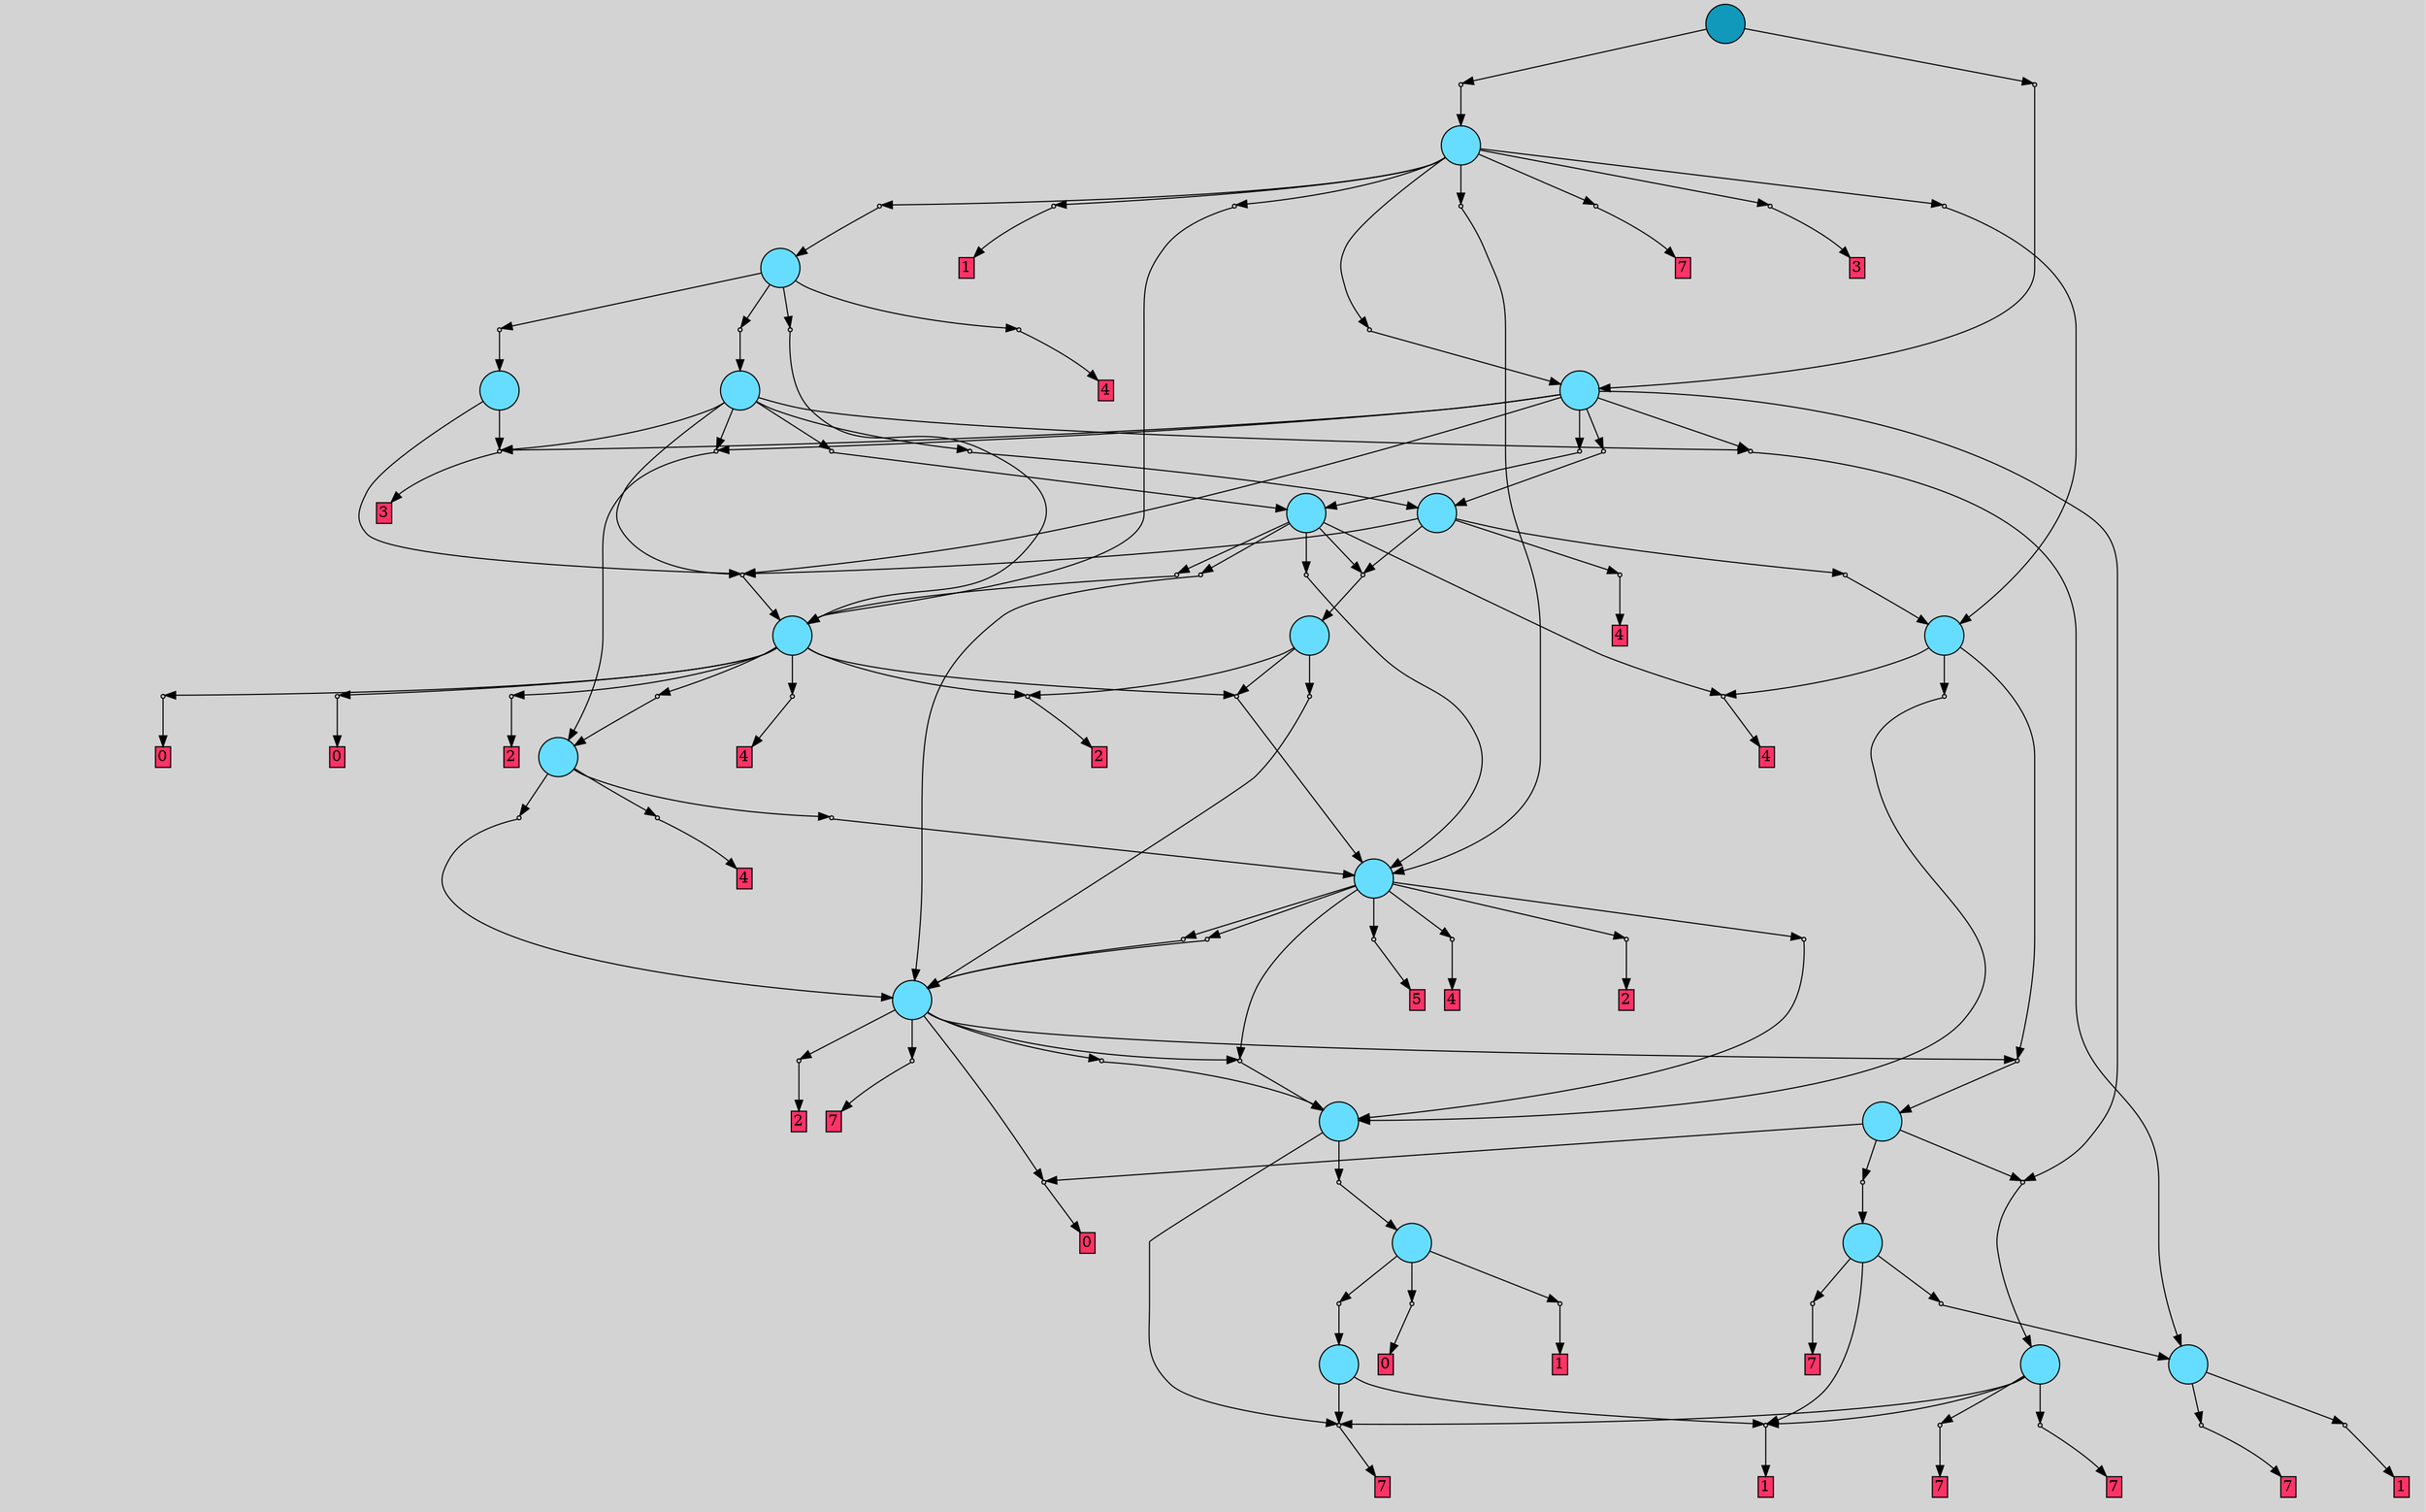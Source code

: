 // File exported with GEGELATI v1.3.1
// On the 2024-07-18 13:50:30
// With the File::TPGGraphDotExporter
digraph{
	graph[pad = "0.212, 0.055" bgcolor = lightgray]
	node[shape=circle style = filled label = ""]
		T0 [fillcolor="#66ddff"]
		T1 [fillcolor="#66ddff"]
		T2 [fillcolor="#66ddff"]
		T3 [fillcolor="#66ddff"]
		T4 [fillcolor="#66ddff"]
		T5 [fillcolor="#66ddff"]
		T6 [fillcolor="#66ddff"]
		T7 [fillcolor="#66ddff"]
		T8 [fillcolor="#66ddff"]
		T9 [fillcolor="#66ddff"]
		T10 [fillcolor="#66ddff"]
		T11 [fillcolor="#66ddff"]
		T12 [fillcolor="#66ddff"]
		T13 [fillcolor="#66ddff"]
		T14 [fillcolor="#66ddff"]
		T15 [fillcolor="#66ddff"]
		T16 [fillcolor="#66ddff"]
		T17 [fillcolor="#66ddff"]
		T18 [fillcolor="#66ddff"]
		T19 [fillcolor="#66ddff"]
		T20 [fillcolor="#1199bb"]
		P0 [fillcolor="#cccccc" shape=point] //
		I0 [shape=box style=invis label="7|0&2|7#0|7&#92;n"]
		P0 -> I0[style=invis]
		A0 [fillcolor="#ff3366" shape=box margin=0.03 width=0 height=0 label="7"]
		T0 -> P0 -> A0
		P1 [fillcolor="#cccccc" shape=point] //
		I1 [shape=box style=invis label=""]
		P1 -> I1[style=invis]
		A1 [fillcolor="#ff3366" shape=box margin=0.03 width=0 height=0 label="1"]
		T0 -> P1 -> A1
		P2 [fillcolor="#cccccc" shape=point] //
		I2 [shape=box style=invis label="2|0&1|1#2|0&#92;n"]
		P2 -> I2[style=invis]
		A2 [fillcolor="#ff3366" shape=box margin=0.03 width=0 height=0 label="1"]
		T1 -> P2 -> A2
		P3 [fillcolor="#cccccc" shape=point] //
		I3 [shape=box style=invis label="2|0&2|1#3|5&#92;n"]
		P3 -> I3[style=invis]
		A3 [fillcolor="#ff3366" shape=box margin=0.03 width=0 height=0 label="7"]
		T1 -> P3 -> A3
		T2 -> P3
		P4 [fillcolor="#cccccc" shape=point] //
		I4 [shape=box style=invis label="0|0&3|3#2|0&#92;n"]
		P4 -> I4[style=invis]
		A4 [fillcolor="#ff3366" shape=box margin=0.03 width=0 height=0 label="7"]
		T2 -> P4 -> A4
		P5 [fillcolor="#cccccc" shape=point] //
		I5 [shape=box style=invis label="8|1&2|0#4|4&#92;n1|0&2|4#0|1&#92;n"]
		P5 -> I5[style=invis]
		A5 [fillcolor="#ff3366" shape=box margin=0.03 width=0 height=0 label="7"]
		T2 -> P5 -> A5
		T2 -> P2
		P6 [fillcolor="#cccccc" shape=point] //
		I6 [shape=box style=invis label="2|0&3|1#2|0&#92;n"]
		P6 -> I6[style=invis]
		T3 -> P6 -> T0
		P7 [fillcolor="#cccccc" shape=point] //
		I7 [shape=box style=invis label="3|0&1|5#1|6&#92;n"]
		P7 -> I7[style=invis]
		A6 [fillcolor="#ff3366" shape=box margin=0.03 width=0 height=0 label="7"]
		T3 -> P7 -> A6
		T3 -> P2
		P8 [fillcolor="#cccccc" shape=point] //
		I8 [shape=box style=invis label="2|0&2|1#3|5&#92;n"]
		P8 -> I8[style=invis]
		T4 -> P8 -> T1
		P9 [fillcolor="#cccccc" shape=point] //
		I9 [shape=box style=invis label=""]
		P9 -> I9[style=invis]
		A7 [fillcolor="#ff3366" shape=box margin=0.03 width=0 height=0 label="1"]
		T4 -> P9 -> A7
		P10 [fillcolor="#cccccc" shape=point] //
		I10 [shape=box style=invis label="4|0&1|0#4|0&#92;n"]
		P10 -> I10[style=invis]
		A8 [fillcolor="#ff3366" shape=box margin=0.03 width=0 height=0 label="0"]
		T4 -> P10 -> A8
		P11 [fillcolor="#cccccc" shape=point] //
		I11 [shape=box style=invis label="4|0&4|3#0|0&#92;n"]
		P11 -> I11[style=invis]
		T5 -> P11 -> T4
		T5 -> P3
		P12 [fillcolor="#cccccc" shape=point] //
		I12 [shape=box style=invis label=""]
		P12 -> I12[style=invis]
		T6 -> P12 -> T3
		P13 [fillcolor="#cccccc" shape=point] //
		I13 [shape=box style=invis label="2|0&2|1#3|5&#92;n"]
		P13 -> I13[style=invis]
		T6 -> P13 -> T2
		P14 [fillcolor="#cccccc" shape=point] //
		I14 [shape=box style=invis label="4|0&1|0#4|0&#92;n"]
		P14 -> I14[style=invis]
		A9 [fillcolor="#ff3366" shape=box margin=0.03 width=0 height=0 label="0"]
		T6 -> P14 -> A9
		P15 [fillcolor="#cccccc" shape=point] //
		I15 [shape=box style=invis label="2|0&3|1#1|5&#92;n"]
		P15 -> I15[style=invis]
		T7 -> P15 -> T6
		P16 [fillcolor="#cccccc" shape=point] //
		I16 [shape=box style=invis label="2|0&3|0#1|7&#92;n"]
		P16 -> I16[style=invis]
		T7 -> P16 -> T5
		P17 [fillcolor="#cccccc" shape=point] //
		I17 [shape=box style=invis label="3|0&2|2#0|1&#92;n"]
		P17 -> I17[style=invis]
		A10 [fillcolor="#ff3366" shape=box margin=0.03 width=0 height=0 label="4"]
		T7 -> P17 -> A10
		P18 [fillcolor="#cccccc" shape=point] //
		I18 [shape=box style=invis label="5|0&0|2#3|1&#92;n"]
		P18 -> I18[style=invis]
		T8 -> P18 -> T5
		T8 -> P15
		P19 [fillcolor="#cccccc" shape=point] //
		I19 [shape=box style=invis label="3|0&3|5#2|6&#92;n"]
		P19 -> I19[style=invis]
		A11 [fillcolor="#ff3366" shape=box margin=0.03 width=0 height=0 label="2"]
		T8 -> P19 -> A11
		P20 [fillcolor="#cccccc" shape=point] //
		I20 [shape=box style=invis label="2|0&1|0#3|4&#92;n"]
		P20 -> I20[style=invis]
		T8 -> P20 -> T5
		T8 -> P14
		P21 [fillcolor="#cccccc" shape=point] //
		I21 [shape=box style=invis label="7|0&2|7#0|7&#92;n"]
		P21 -> I21[style=invis]
		A12 [fillcolor="#ff3366" shape=box margin=0.03 width=0 height=0 label="7"]
		T8 -> P21 -> A12
		P22 [fillcolor="#cccccc" shape=point] //
		I22 [shape=box style=invis label="3|0&2|2#0|1&#92;n"]
		P22 -> I22[style=invis]
		A13 [fillcolor="#ff3366" shape=box margin=0.03 width=0 height=0 label="4"]
		T9 -> P22 -> A13
		P23 [fillcolor="#cccccc" shape=point] //
		I23 [shape=box style=invis label="2|0&3|6#2|7&#92;n"]
		P23 -> I23[style=invis]
		T9 -> P23 -> T5
		P24 [fillcolor="#cccccc" shape=point] //
		I24 [shape=box style=invis label="8|0&2|1#4|3&#92;n"]
		P24 -> I24[style=invis]
		A14 [fillcolor="#ff3366" shape=box margin=0.03 width=0 height=0 label="2"]
		T9 -> P24 -> A14
		P25 [fillcolor="#cccccc" shape=point] //
		I25 [shape=box style=invis label="2|0&3|1#3|5&#92;n"]
		P25 -> I25[style=invis]
		A15 [fillcolor="#ff3366" shape=box margin=0.03 width=0 height=0 label="5"]
		T9 -> P25 -> A15
		P26 [fillcolor="#cccccc" shape=point] //
		I26 [shape=box style=invis label="2|0&4|7#1|7&#92;n"]
		P26 -> I26[style=invis]
		T9 -> P26 -> T8
		P27 [fillcolor="#cccccc" shape=point] //
		I27 [shape=box style=invis label="2|0&4|4#1|5&#92;n"]
		P27 -> I27[style=invis]
		T9 -> P27 -> T8
		T9 -> P20
		P28 [fillcolor="#cccccc" shape=point] //
		I28 [shape=box style=invis label="2|0&4|6#1|6&#92;n"]
		P28 -> I28[style=invis]
		T10 -> P28 -> T8
		P29 [fillcolor="#cccccc" shape=point] //
		I29 [shape=box style=invis label="3|0&2|3#0|1&#92;n"]
		P29 -> I29[style=invis]
		T10 -> P29 -> T9
		P30 [fillcolor="#cccccc" shape=point] //
		I30 [shape=box style=invis label="3|0&2|2#0|1&#92;n"]
		P30 -> I30[style=invis]
		A16 [fillcolor="#ff3366" shape=box margin=0.03 width=0 height=0 label="4"]
		T10 -> P30 -> A16
		P31 [fillcolor="#cccccc" shape=point] //
		I31 [shape=box style=invis label="3|0&2|3#0|1&#92;n"]
		P31 -> I31[style=invis]
		T11 -> P31 -> T9
		P32 [fillcolor="#cccccc" shape=point] //
		I32 [shape=box style=invis label="8|0&2|1#4|3&#92;n"]
		P32 -> I32[style=invis]
		A17 [fillcolor="#ff3366" shape=box margin=0.03 width=0 height=0 label="2"]
		T11 -> P32 -> A17
		P33 [fillcolor="#cccccc" shape=point] //
		I33 [shape=box style=invis label="2|0&4|2#1|6&#92;n"]
		P33 -> I33[style=invis]
		T11 -> P33 -> T8
		T12 -> P31
		P34 [fillcolor="#cccccc" shape=point] //
		I34 [shape=box style=invis label="2|0&1|0#4|3&#92;n"]
		P34 -> I34[style=invis]
		T12 -> P34 -> T10
		T12 -> P32
		P35 [fillcolor="#cccccc" shape=point] //
		I35 [shape=box style=invis label="7|0&3|7#4|6&#92;n"]
		P35 -> I35[style=invis]
		A18 [fillcolor="#ff3366" shape=box margin=0.03 width=0 height=0 label="0"]
		T12 -> P35 -> A18
		P36 [fillcolor="#cccccc" shape=point] //
		I36 [shape=box style=invis label="4|0&2|0#1|0&#92;n"]
		P36 -> I36[style=invis]
		A19 [fillcolor="#ff3366" shape=box margin=0.03 width=0 height=0 label="0"]
		T12 -> P36 -> A19
		P37 [fillcolor="#cccccc" shape=point] //
		I37 [shape=box style=invis label="8|0&0|1#2|3&#92;n"]
		P37 -> I37[style=invis]
		A20 [fillcolor="#ff3366" shape=box margin=0.03 width=0 height=0 label="2"]
		T12 -> P37 -> A20
		P38 [fillcolor="#cccccc" shape=point] //
		I38 [shape=box style=invis label="3|0&2|2#0|1&#92;n"]
		P38 -> I38[style=invis]
		A21 [fillcolor="#ff3366" shape=box margin=0.03 width=0 height=0 label="4"]
		T12 -> P38 -> A21
		P39 [fillcolor="#cccccc" shape=point] //
		I39 [shape=box style=invis label="4|0&4|0#4|0&#92;n"]
		P39 -> I39[style=invis]
		T13 -> P39 -> T12
		P40 [fillcolor="#cccccc" shape=point] //
		I40 [shape=box style=invis label="2|0&4|1#1|6&#92;n"]
		P40 -> I40[style=invis]
		T13 -> P40 -> T11
		P41 [fillcolor="#cccccc" shape=point] //
		I41 [shape=box style=invis label="3|0&2|3#0|1&#92;n"]
		P41 -> I41[style=invis]
		T13 -> P41 -> T9
		P42 [fillcolor="#cccccc" shape=point] //
		I42 [shape=box style=invis label="2|0&4|2#1|3&#92;n"]
		P42 -> I42[style=invis]
		T13 -> P42 -> T8
		T13 -> P17
		P43 [fillcolor="#cccccc" shape=point] //
		I43 [shape=box style=invis label="3|0&2|2#0|1&#92;n"]
		P43 -> I43[style=invis]
		A22 [fillcolor="#ff3366" shape=box margin=0.03 width=0 height=0 label="4"]
		T14 -> P43 -> A22
		P44 [fillcolor="#cccccc" shape=point] //
		I44 [shape=box style=invis label="2|0&4|4#2|0&#92;n"]
		P44 -> I44[style=invis]
		T14 -> P44 -> T7
		T14 -> P40
		P45 [fillcolor="#cccccc" shape=point] //
		I45 [shape=box style=invis label="4|0&4|0#4|0&#92;n"]
		P45 -> I45[style=invis]
		T14 -> P45 -> T12
		P46 [fillcolor="#cccccc" shape=point] //
		I46 [shape=box style=invis label="2|0&2|2#3|5&#92;n"]
		P46 -> I46[style=invis]
		A23 [fillcolor="#ff3366" shape=box margin=0.03 width=0 height=0 label="3"]
		T15 -> P46 -> A23
		T15 -> P45
		P47 [fillcolor="#cccccc" shape=point] //
		I47 [shape=box style=invis label="0|2&4|0#4|3&#92;n4|0&0|2#4|2&#92;n"]
		P47 -> I47[style=invis]
		T16 -> P47 -> T10
		P48 [fillcolor="#cccccc" shape=point] //
		I48 [shape=box style=invis label="2|0&4|0#2|0&#92;n"]
		P48 -> I48[style=invis]
		T16 -> P48 -> T14
		T16 -> P46
		T16 -> P45
		P49 [fillcolor="#cccccc" shape=point] //
		I49 [shape=box style=invis label="0|6&4|4#3|1&#92;n2|0&0|6#1|1&#92;n"]
		P49 -> I49[style=invis]
		T16 -> P49 -> T13
		P50 [fillcolor="#cccccc" shape=point] //
		I50 [shape=box style=invis label="2|0&3|1#2|0&#92;n"]
		P50 -> I50[style=invis]
		T16 -> P50 -> T0
		T16 -> P13
		P51 [fillcolor="#cccccc" shape=point] //
		I51 [shape=box style=invis label="2|0&4|3#2|0&#92;n"]
		P51 -> I51[style=invis]
		T17 -> P51 -> T14
		T17 -> P46
		T17 -> P45
		P52 [fillcolor="#cccccc" shape=point] //
		I52 [shape=box style=invis label="0|6&4|4#3|1&#92;n2|0&0|6#1|1&#92;n"]
		P52 -> I52[style=invis]
		T17 -> P52 -> T13
		T17 -> P50
		T17 -> P47
		P53 [fillcolor="#cccccc" shape=point] //
		I53 [shape=box style=invis label="4|0&4|0#1|0&#92;n"]
		P53 -> I53[style=invis]
		T18 -> P53 -> T12
		P54 [fillcolor="#cccccc" shape=point] //
		I54 [shape=box style=invis label="2|0&4|5#3|1&#92;n"]
		P54 -> I54[style=invis]
		T18 -> P54 -> T15
		P55 [fillcolor="#cccccc" shape=point] //
		I55 [shape=box style=invis label="3|0&1|6#0|1&#92;n"]
		P55 -> I55[style=invis]
		T18 -> P55 -> T17
		P56 [fillcolor="#cccccc" shape=point] //
		I56 [shape=box style=invis label="2|0&2|2#3|5&#92;n"]
		P56 -> I56[style=invis]
		A24 [fillcolor="#ff3366" shape=box margin=0.03 width=0 height=0 label="4"]
		T18 -> P56 -> A24
		P57 [fillcolor="#cccccc" shape=point] //
		I57 [shape=box style=invis label="2|0&2|2#3|5&#92;n"]
		P57 -> I57[style=invis]
		A25 [fillcolor="#ff3366" shape=box margin=0.03 width=0 height=0 label="3"]
		T19 -> P57 -> A25
		P58 [fillcolor="#cccccc" shape=point] //
		I58 [shape=box style=invis label="2|4&4|3#2|3&#92;n4|0&0|4#1|5&#92;n"]
		P58 -> I58[style=invis]
		T19 -> P58 -> T9
		P59 [fillcolor="#cccccc" shape=point] //
		I59 [shape=box style=invis label="3|3&4|0#1|4&#92;n2|0&3|7#0|3&#92;n"]
		P59 -> I59[style=invis]
		A26 [fillcolor="#ff3366" shape=box margin=0.03 width=0 height=0 label="7"]
		T19 -> P59 -> A26
		P60 [fillcolor="#cccccc" shape=point] //
		I60 [shape=box style=invis label="2|0&4|0#2|0&#92;n"]
		P60 -> I60[style=invis]
		T19 -> P60 -> T7
		P61 [fillcolor="#cccccc" shape=point] //
		I61 [shape=box style=invis label="3|0&2|4#0|1&#92;n"]
		P61 -> I61[style=invis]
		T19 -> P61 -> T16
		P62 [fillcolor="#cccccc" shape=point] //
		I62 [shape=box style=invis label="3|0&3|2#2|5&#92;n"]
		P62 -> I62[style=invis]
		A27 [fillcolor="#ff3366" shape=box margin=0.03 width=0 height=0 label="1"]
		T19 -> P62 -> A27
		P63 [fillcolor="#cccccc" shape=point] //
		I63 [shape=box style=invis label="4|0&4|0#4|0&#92;n"]
		P63 -> I63[style=invis]
		T19 -> P63 -> T12
		P64 [fillcolor="#cccccc" shape=point] //
		I64 [shape=box style=invis label="8|5&2|6#4|1&#92;n3|0&4|2#0|5&#92;n"]
		P64 -> I64[style=invis]
		T19 -> P64 -> T18
		P65 [fillcolor="#cccccc" shape=point] //
		I65 [shape=box style=invis label="3|0&2|3#0|1&#92;n"]
		P65 -> I65[style=invis]
		T20 -> P65 -> T16
		P66 [fillcolor="#cccccc" shape=point] //
		I66 [shape=box style=invis label="8|0&4|6#2|7&#92;n"]
		P66 -> I66[style=invis]
		T20 -> P66 -> T19
		{ rank= same T20 }
}
